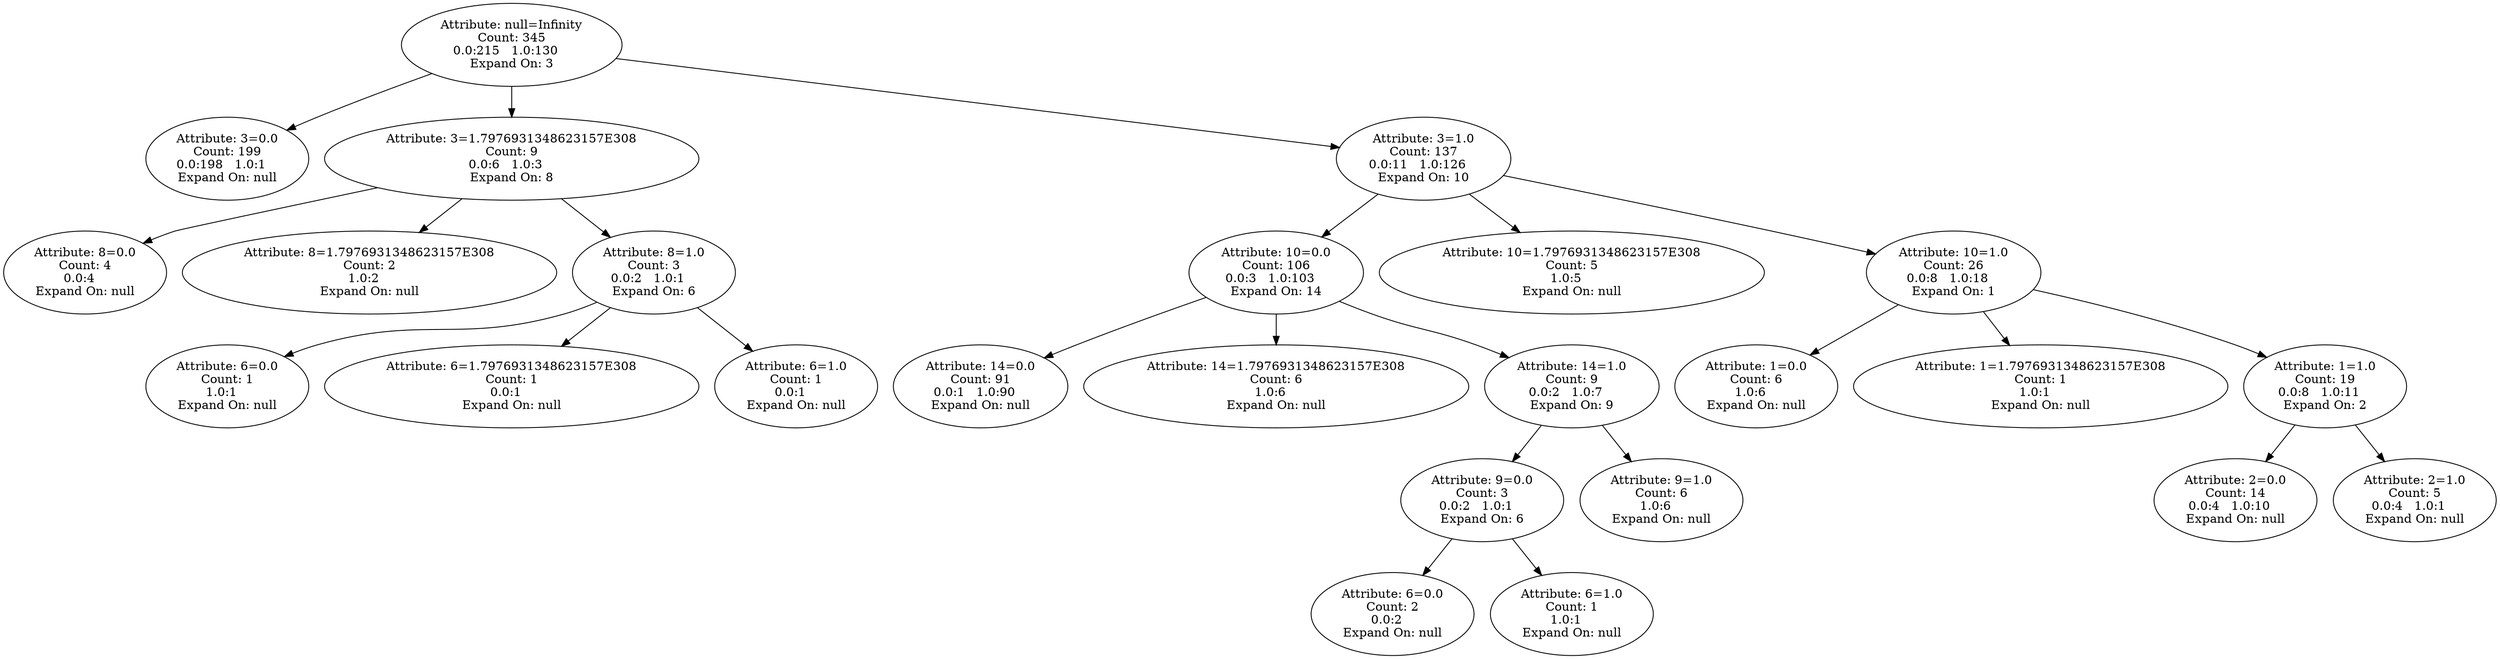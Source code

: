 digraph voting {
decisionDecisionNode69198891[label="Attribute: null=Infinity
Count: 345
0.0:215   1.0:130   
Expand On: 3"];decisionDecisionNode69198891 -> decisionDecisionNodeb551d7f;
decisionDecisionNodeb551d7f[label="Attribute: 3=0.0
Count: 199
0.0:198   1.0:1   
Expand On: null"];decisionDecisionNode69198891 -> decisionDecisionNode10382a9;
decisionDecisionNode10382a9[label="Attribute: 3=1.7976931348623157E308
Count: 9
0.0:6   1.0:3   
Expand On: 8"];decisionDecisionNode10382a9 -> decisionDecisionNoded7725c4;
decisionDecisionNoded7725c4[label="Attribute: 8=0.0
Count: 4
0.0:4   
Expand On: null"];decisionDecisionNode10382a9 -> decisionDecisionNode9506dc4;
decisionDecisionNode9506dc4[label="Attribute: 8=1.7976931348623157E308
Count: 2
1.0:2   
Expand On: null"];decisionDecisionNode10382a9 -> decisionDecisionNode7f5663a2;
decisionDecisionNode7f5663a2[label="Attribute: 8=1.0
Count: 3
0.0:2   1.0:1   
Expand On: 6"];decisionDecisionNode7f5663a2 -> decisionDecisionNodea761fe;
decisionDecisionNodea761fe[label="Attribute: 6=0.0
Count: 1
1.0:1   
Expand On: null"];decisionDecisionNode7f5663a2 -> decisionDecisionNode5430d082;
decisionDecisionNode5430d082[label="Attribute: 6=1.7976931348623157E308
Count: 1
0.0:1   
Expand On: null"];decisionDecisionNode7f5663a2 -> decisionDecisionNode50c931fc;
decisionDecisionNode50c931fc[label="Attribute: 6=1.0
Count: 1
0.0:1   
Expand On: null"];decisionDecisionNode69198891 -> decisionDecisionNode48f0c0d3;
decisionDecisionNode48f0c0d3[label="Attribute: 3=1.0
Count: 137
0.0:11   1.0:126   
Expand On: 10"];decisionDecisionNode48f0c0d3 -> decisionDecisionNode3603820e;
decisionDecisionNode3603820e[label="Attribute: 10=0.0
Count: 106
0.0:3   1.0:103   
Expand On: 14"];decisionDecisionNode3603820e -> decisionDecisionNode204f80d6;
decisionDecisionNode204f80d6[label="Attribute: 14=0.0
Count: 91
0.0:1   1.0:90   
Expand On: null"];decisionDecisionNode3603820e -> decisionDecisionNode4393722c;
decisionDecisionNode4393722c[label="Attribute: 14=1.7976931348623157E308
Count: 6
1.0:6   
Expand On: null"];decisionDecisionNode3603820e -> decisionDecisionNode52cc95d;
decisionDecisionNode52cc95d[label="Attribute: 14=1.0
Count: 9
0.0:2   1.0:7   
Expand On: 9"];decisionDecisionNode52cc95d -> decisionDecisionNode3f57fb52;
decisionDecisionNode3f57fb52[label="Attribute: 9=0.0
Count: 3
0.0:2   1.0:1   
Expand On: 6"];decisionDecisionNode3f57fb52 -> decisionDecisionNode2934e4fb;
decisionDecisionNode2934e4fb[label="Attribute: 6=0.0
Count: 2
0.0:2   
Expand On: null"];decisionDecisionNode3f57fb52 -> decisionDecisionNode4fa52fdf;
decisionDecisionNode4fa52fdf[label="Attribute: 6=1.0
Count: 1
1.0:1   
Expand On: null"];decisionDecisionNode52cc95d -> decisionDecisionNode65ea0252;
decisionDecisionNode65ea0252[label="Attribute: 9=1.0
Count: 6
1.0:6   
Expand On: null"];decisionDecisionNode48f0c0d3 -> decisionDecisionNode663e89c3;
decisionDecisionNode663e89c3[label="Attribute: 10=1.7976931348623157E308
Count: 5
1.0:5   
Expand On: null"];decisionDecisionNode48f0c0d3 -> decisionDecisionNode13c695a6;
decisionDecisionNode13c695a6[label="Attribute: 10=1.0
Count: 26
0.0:8   1.0:18   
Expand On: 1"];decisionDecisionNode13c695a6 -> decisionDecisionNode528acf6e;
decisionDecisionNode528acf6e[label="Attribute: 1=0.0
Count: 6
1.0:6   
Expand On: null"];decisionDecisionNode13c695a6 -> decisionDecisionNode17386918;
decisionDecisionNode17386918[label="Attribute: 1=1.7976931348623157E308
Count: 1
1.0:1   
Expand On: null"];decisionDecisionNode13c695a6 -> decisionDecisionNode787bb290;
decisionDecisionNode787bb290[label="Attribute: 1=1.0
Count: 19
0.0:8   1.0:11   
Expand On: 2"];decisionDecisionNode787bb290 -> decisionDecisionNode10849bc;
decisionDecisionNode10849bc[label="Attribute: 2=0.0
Count: 14
0.0:4   1.0:10   
Expand On: null"];decisionDecisionNode787bb290 -> decisionDecisionNode4720d62b;
decisionDecisionNode4720d62b[label="Attribute: 2=1.0
Count: 5
0.0:4   1.0:1   
Expand On: null"];
}